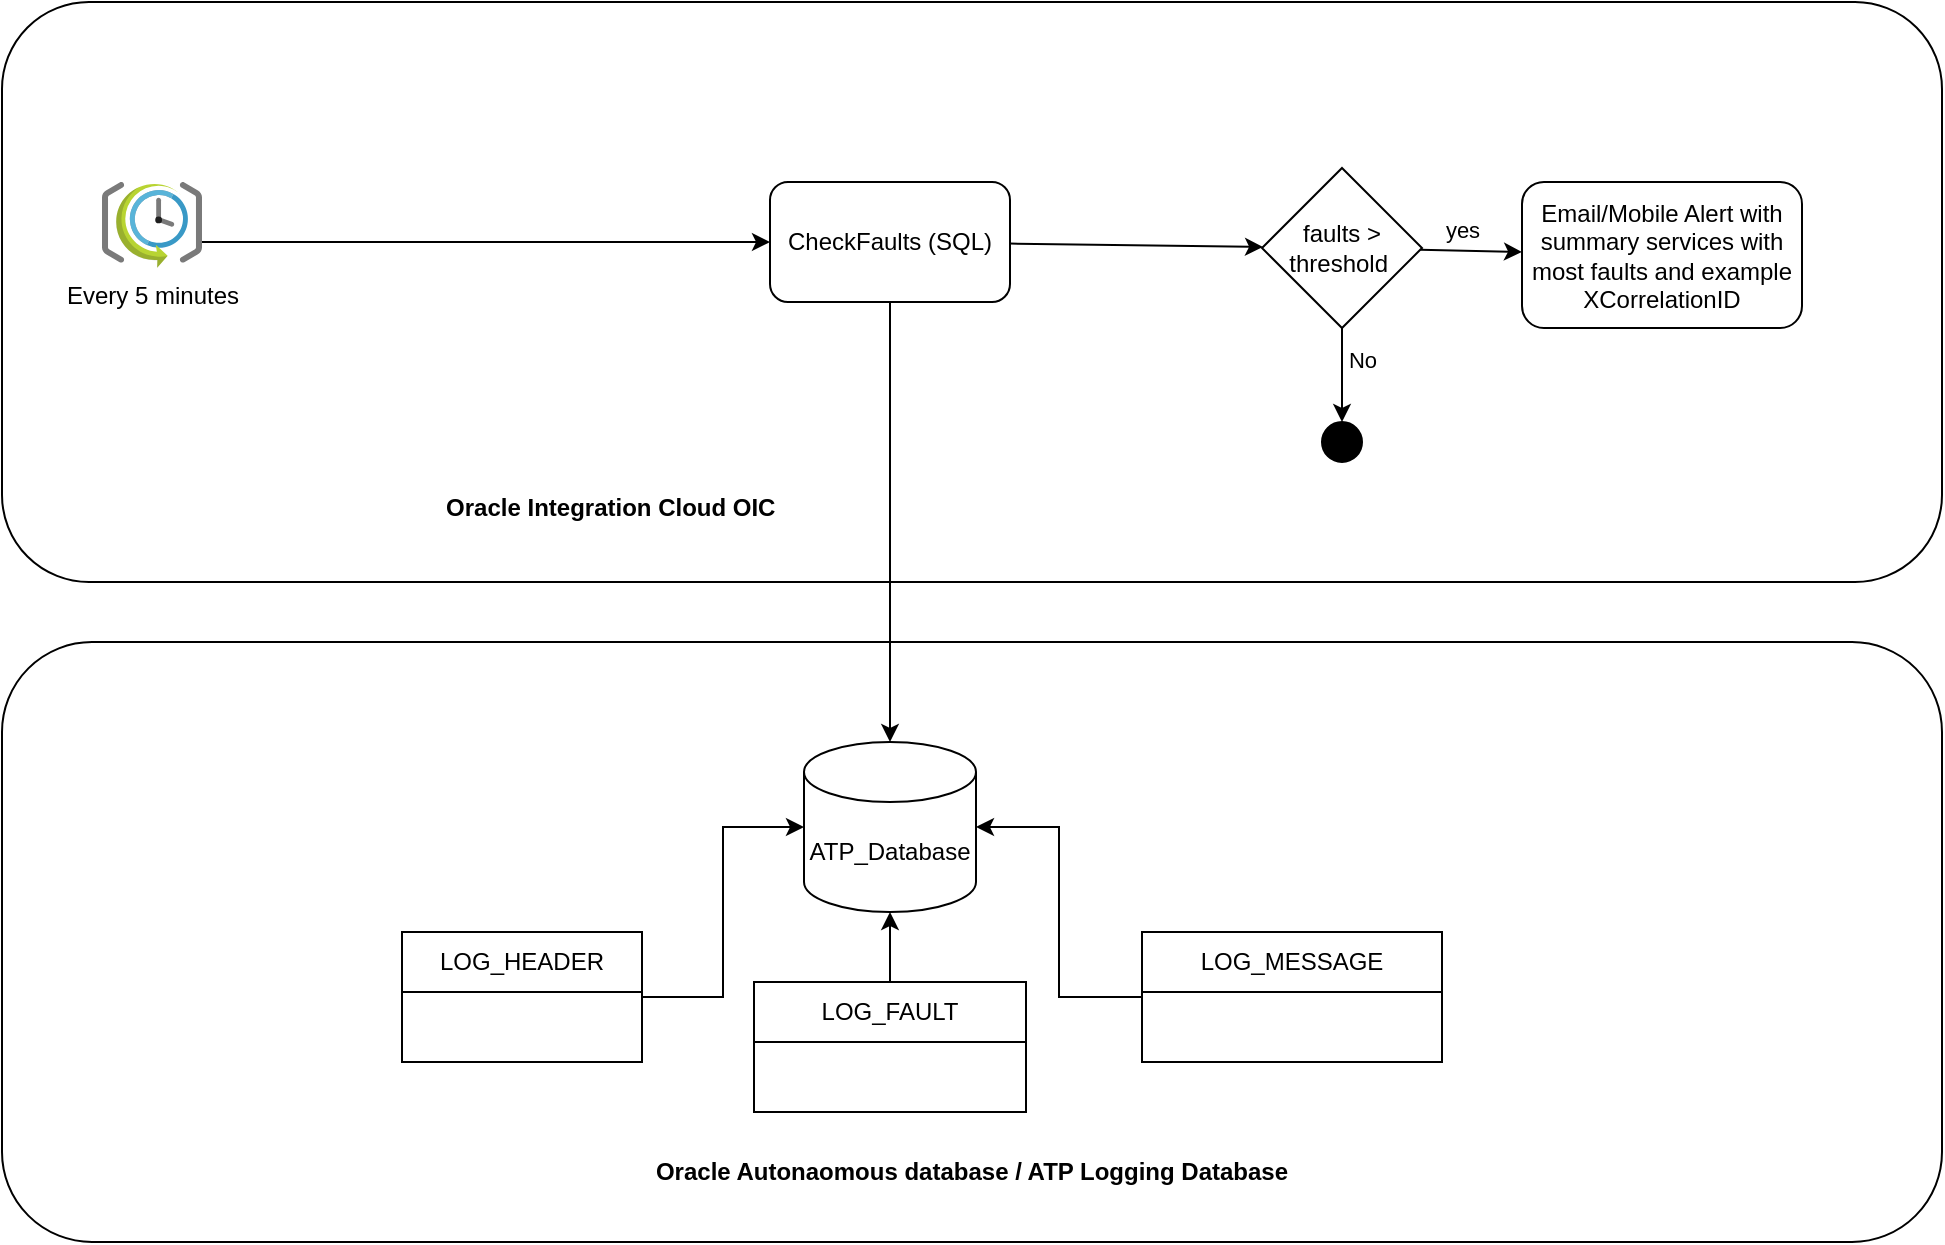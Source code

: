 <mxfile version="22.1.2" type="github">
  <diagram name="Page-1" id="dpqkfL4MBGs2bWz3psQa">
    <mxGraphModel dx="1386" dy="751" grid="1" gridSize="10" guides="1" tooltips="1" connect="1" arrows="1" fold="1" page="1" pageScale="1" pageWidth="827" pageHeight="1169" math="0" shadow="0">
      <root>
        <mxCell id="0" />
        <mxCell id="1" parent="0" />
        <mxCell id="qlugg_CgchIzQ1Sg3a-I-3" value="&lt;br&gt;&lt;br&gt;&lt;br&gt;&lt;br&gt;&lt;br&gt;&lt;br&gt;&lt;br&gt;&lt;br&gt;&lt;br&gt;&lt;br&gt;&lt;br&gt;&lt;br&gt;&lt;br&gt;&lt;br&gt;&lt;br&gt;&lt;b&gt;&amp;nbsp; &amp;nbsp; &amp;nbsp; &amp;nbsp; &amp;nbsp; &amp;nbsp; &amp;nbsp; &amp;nbsp; &amp;nbsp; &amp;nbsp; &amp;nbsp; &amp;nbsp; &amp;nbsp; &amp;nbsp; &amp;nbsp; &amp;nbsp; &amp;nbsp; &amp;nbsp; &amp;nbsp; &amp;nbsp; &amp;nbsp; &amp;nbsp; &amp;nbsp; &amp;nbsp; &amp;nbsp; &amp;nbsp; &amp;nbsp; &amp;nbsp; &amp;nbsp; &amp;nbsp; &amp;nbsp; &amp;nbsp; &amp;nbsp; Oracle Integration Cloud OIC&lt;/b&gt;" style="rounded=1;whiteSpace=wrap;html=1;align=left;" parent="1" vertex="1">
          <mxGeometry x="30" y="130" width="970" height="290" as="geometry" />
        </mxCell>
        <mxCell id="qlugg_CgchIzQ1Sg3a-I-1" value="Every 5 minutes" style="image;sketch=0;aspect=fixed;html=1;points=[];align=center;fontSize=12;image=img/lib/mscae/SchedulerJobCollection.svg;" parent="1" vertex="1">
          <mxGeometry x="80" y="220" width="50" height="43" as="geometry" />
        </mxCell>
        <mxCell id="qlugg_CgchIzQ1Sg3a-I-2" value="" style="endArrow=classic;html=1;rounded=0;" parent="1" target="qlugg_CgchIzQ1Sg3a-I-4" edge="1">
          <mxGeometry width="50" height="50" relative="1" as="geometry">
            <mxPoint x="130" y="250" as="sourcePoint" />
            <mxPoint x="210" y="250" as="targetPoint" />
          </mxGeometry>
        </mxCell>
        <mxCell id="qlugg_CgchIzQ1Sg3a-I-4" value="CheckFaults (SQL)" style="rounded=1;whiteSpace=wrap;html=1;" parent="1" vertex="1">
          <mxGeometry x="414" y="220" width="120" height="60" as="geometry" />
        </mxCell>
        <mxCell id="qlugg_CgchIzQ1Sg3a-I-5" value="&lt;br&gt;&lt;br&gt;&lt;br&gt;&lt;br&gt;&lt;br&gt;&lt;br&gt;&lt;br&gt;&lt;br&gt;&lt;br&gt;&lt;br&gt;&lt;br&gt;&lt;br&gt;&lt;br&gt;&lt;br&gt;&lt;br&gt;&lt;br&gt;&lt;b&gt;Oracle Autonaomous database / ATP Logging Database&lt;/b&gt;" style="rounded=1;whiteSpace=wrap;html=1;" parent="1" vertex="1">
          <mxGeometry x="30" y="450" width="970" height="300" as="geometry" />
        </mxCell>
        <mxCell id="qlugg_CgchIzQ1Sg3a-I-7" value="ATP_Database" style="shape=cylinder3;whiteSpace=wrap;html=1;boundedLbl=1;backgroundOutline=1;size=15;" parent="1" vertex="1">
          <mxGeometry x="431" y="500" width="86" height="85" as="geometry" />
        </mxCell>
        <mxCell id="qlugg_CgchIzQ1Sg3a-I-10" value="faults &amp;gt; threshold&amp;nbsp;" style="rhombus;whiteSpace=wrap;html=1;" parent="1" vertex="1">
          <mxGeometry x="660" y="213" width="80" height="80" as="geometry" />
        </mxCell>
        <mxCell id="qlugg_CgchIzQ1Sg3a-I-11" value="" style="ellipse;whiteSpace=wrap;html=1;aspect=fixed;fillColor=#000000;" parent="1" vertex="1">
          <mxGeometry x="690" y="340" width="20" height="20" as="geometry" />
        </mxCell>
        <mxCell id="qlugg_CgchIzQ1Sg3a-I-12" value="Email/Mobile Alert with summary services with most faults and example XCorrelationID" style="rounded=1;whiteSpace=wrap;html=1;" parent="1" vertex="1">
          <mxGeometry x="790" y="220" width="140" height="73" as="geometry" />
        </mxCell>
        <mxCell id="qlugg_CgchIzQ1Sg3a-I-13" value="" style="endArrow=classic;html=1;rounded=0;" parent="1" source="qlugg_CgchIzQ1Sg3a-I-4" target="qlugg_CgchIzQ1Sg3a-I-10" edge="1">
          <mxGeometry width="50" height="50" relative="1" as="geometry">
            <mxPoint x="390" y="410" as="sourcePoint" />
            <mxPoint x="440" y="360" as="targetPoint" />
          </mxGeometry>
        </mxCell>
        <mxCell id="qlugg_CgchIzQ1Sg3a-I-14" value="" style="endArrow=classic;html=1;rounded=0;" parent="1" source="qlugg_CgchIzQ1Sg3a-I-10" target="qlugg_CgchIzQ1Sg3a-I-12" edge="1">
          <mxGeometry width="50" height="50" relative="1" as="geometry">
            <mxPoint x="390" y="410" as="sourcePoint" />
            <mxPoint x="440" y="360" as="targetPoint" />
          </mxGeometry>
        </mxCell>
        <mxCell id="qlugg_CgchIzQ1Sg3a-I-16" value="yes" style="edgeLabel;html=1;align=center;verticalAlign=middle;resizable=0;points=[];" parent="qlugg_CgchIzQ1Sg3a-I-14" vertex="1" connectable="0">
          <mxGeometry x="0.08" y="-1" relative="1" as="geometry">
            <mxPoint x="-7" y="-12" as="offset" />
          </mxGeometry>
        </mxCell>
        <mxCell id="qlugg_CgchIzQ1Sg3a-I-15" value="" style="endArrow=classic;html=1;rounded=0;" parent="1" source="qlugg_CgchIzQ1Sg3a-I-10" target="qlugg_CgchIzQ1Sg3a-I-11" edge="1">
          <mxGeometry width="50" height="50" relative="1" as="geometry">
            <mxPoint x="390" y="410" as="sourcePoint" />
            <mxPoint x="440" y="360" as="targetPoint" />
          </mxGeometry>
        </mxCell>
        <mxCell id="qlugg_CgchIzQ1Sg3a-I-17" value="No" style="edgeLabel;html=1;align=center;verticalAlign=middle;resizable=0;points=[];" parent="qlugg_CgchIzQ1Sg3a-I-15" vertex="1" connectable="0">
          <mxGeometry x="-0.319" y="1" relative="1" as="geometry">
            <mxPoint x="9" as="offset" />
          </mxGeometry>
        </mxCell>
        <mxCell id="qlugg_CgchIzQ1Sg3a-I-6" value="" style="endArrow=classic;html=1;rounded=0;" parent="1" source="qlugg_CgchIzQ1Sg3a-I-4" target="qlugg_CgchIzQ1Sg3a-I-7" edge="1">
          <mxGeometry width="50" height="50" relative="1" as="geometry">
            <mxPoint x="390" y="410" as="sourcePoint" />
            <mxPoint x="440" y="360" as="targetPoint" />
          </mxGeometry>
        </mxCell>
        <mxCell id="dxT9oG7njFoei-j7alkk-1" value="LOG_HEADER" style="swimlane;fontStyle=0;childLayout=stackLayout;horizontal=1;startSize=30;horizontalStack=0;resizeParent=1;resizeParentMax=0;resizeLast=0;collapsible=1;marginBottom=0;whiteSpace=wrap;html=1;" vertex="1" parent="1">
          <mxGeometry x="230" y="595" width="120" height="65" as="geometry" />
        </mxCell>
        <mxCell id="dxT9oG7njFoei-j7alkk-9" style="edgeStyle=orthogonalEdgeStyle;rounded=0;orthogonalLoop=1;jettySize=auto;html=1;" edge="1" parent="1" source="dxT9oG7njFoei-j7alkk-6" target="qlugg_CgchIzQ1Sg3a-I-7">
          <mxGeometry relative="1" as="geometry" />
        </mxCell>
        <mxCell id="dxT9oG7njFoei-j7alkk-6" value="LOG_FAULT" style="swimlane;fontStyle=0;childLayout=stackLayout;horizontal=1;startSize=30;horizontalStack=0;resizeParent=1;resizeParentMax=0;resizeLast=0;collapsible=1;marginBottom=0;whiteSpace=wrap;html=1;" vertex="1" parent="1">
          <mxGeometry x="406" y="620" width="136" height="65" as="geometry" />
        </mxCell>
        <mxCell id="dxT9oG7njFoei-j7alkk-7" value="LOG_MESSAGE" style="swimlane;fontStyle=0;childLayout=stackLayout;horizontal=1;startSize=30;horizontalStack=0;resizeParent=1;resizeParentMax=0;resizeLast=0;collapsible=1;marginBottom=0;whiteSpace=wrap;html=1;" vertex="1" parent="1">
          <mxGeometry x="600" y="595" width="150" height="65" as="geometry" />
        </mxCell>
        <mxCell id="dxT9oG7njFoei-j7alkk-10" style="edgeStyle=orthogonalEdgeStyle;rounded=0;orthogonalLoop=1;jettySize=auto;html=1;entryX=0;entryY=0.5;entryDx=0;entryDy=0;entryPerimeter=0;" edge="1" parent="1" source="dxT9oG7njFoei-j7alkk-1" target="qlugg_CgchIzQ1Sg3a-I-7">
          <mxGeometry relative="1" as="geometry" />
        </mxCell>
        <mxCell id="dxT9oG7njFoei-j7alkk-12" style="edgeStyle=orthogonalEdgeStyle;rounded=0;orthogonalLoop=1;jettySize=auto;html=1;entryX=1;entryY=0.5;entryDx=0;entryDy=0;entryPerimeter=0;" edge="1" parent="1" source="dxT9oG7njFoei-j7alkk-7" target="qlugg_CgchIzQ1Sg3a-I-7">
          <mxGeometry relative="1" as="geometry" />
        </mxCell>
      </root>
    </mxGraphModel>
  </diagram>
</mxfile>
